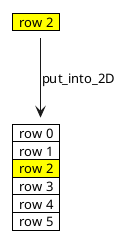 @startuml
skinparam ClassFontSize 11
<style>
note {
    backgroundcolor white
    shadowing 0
    linecolor transparent
}
</style>
note as element
    <#yellow>|  row 2  |
end note
note as grid
    |  row 0  |
    |  row 1  |
    <#yellow>|  row 2  |
    |  row 3  |
    |  row 4  |
    |  row 5  |
end note

element --> grid : "put_into_2D"


@enduml
